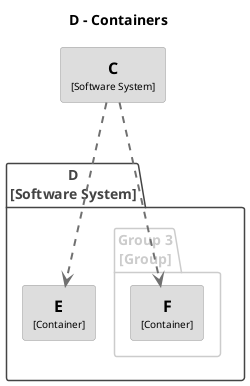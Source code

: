 @startuml
title D - Containers

top to bottom direction

skinparam {
  shadowing false
  arrowFontSize 10
  defaultTextAlignment center
  wrapWidth 200
  maxMessageSize 100
}

hide stereotype

skinparam rectangle<<C>> {
  BackgroundColor #dddddd
  FontColor #000000
  BorderColor #9a9a9a
}
skinparam rectangle<<D.E>> {
  BackgroundColor #dddddd
  FontColor #000000
  BorderColor #9a9a9a
}
skinparam rectangle<<D.F>> {
  BackgroundColor #dddddd
  FontColor #000000
  BorderColor #9a9a9a
}

rectangle "==C\n<size:10>[Software System]</size>" <<C>> as C

package "D\n[Software System]" <<D>> {
  skinparam PackageBorderColor<<D>> #444444
  skinparam PackageFontColor<<D>> #444444

  package "Group 3\n[Group]" <<group>> {
    skinparam PackageBorderColor<<group>> #cccccc
    skinparam PackageFontColor<<group>> #cccccc

    rectangle "==F\n<size:10>[Container]</size>" <<D.F>> as D.F
  }

  rectangle "==E\n<size:10>[Container]</size>" <<D.E>> as D.E
}

C .[#707070,thickness=2].> D.E : "<color:#707070>"
C .[#707070,thickness=2].> D.F : "<color:#707070>"
@enduml